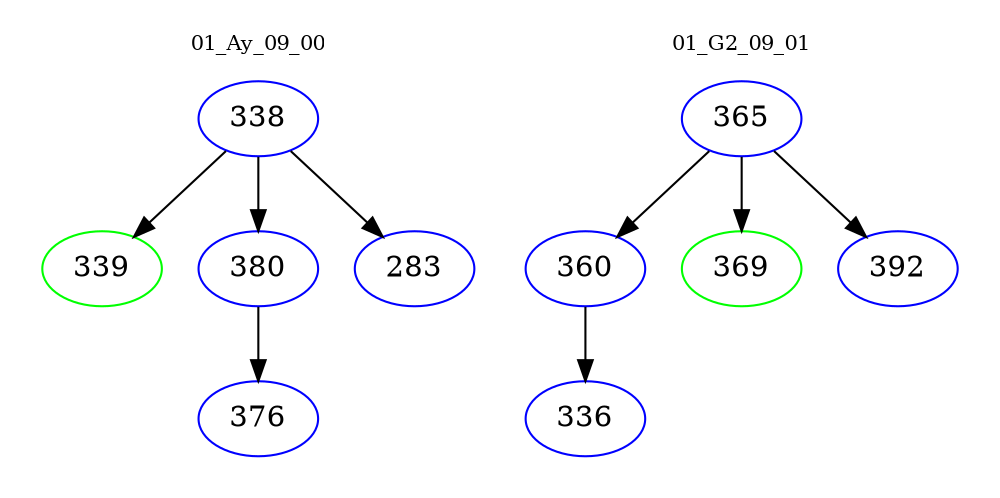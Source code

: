 digraph{
subgraph cluster_0 {
color = white
label = "01_Ay_09_00";
fontsize=10;
T0_338 [label="338", color="blue"]
T0_338 -> T0_339 [color="black"]
T0_339 [label="339", color="green"]
T0_338 -> T0_380 [color="black"]
T0_380 [label="380", color="blue"]
T0_380 -> T0_376 [color="black"]
T0_376 [label="376", color="blue"]
T0_338 -> T0_283 [color="black"]
T0_283 [label="283", color="blue"]
}
subgraph cluster_1 {
color = white
label = "01_G2_09_01";
fontsize=10;
T1_365 [label="365", color="blue"]
T1_365 -> T1_360 [color="black"]
T1_360 [label="360", color="blue"]
T1_360 -> T1_336 [color="black"]
T1_336 [label="336", color="blue"]
T1_365 -> T1_369 [color="black"]
T1_369 [label="369", color="green"]
T1_365 -> T1_392 [color="black"]
T1_392 [label="392", color="blue"]
}
}
